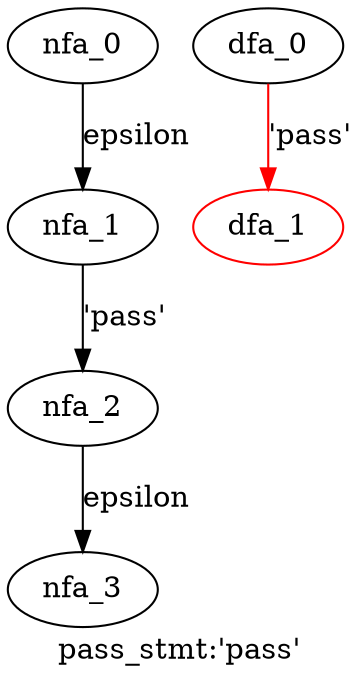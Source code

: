 digraph pass_stmt {
 graph[label="pass_stmt:'pass'"]
 subgraph pass_stmt_nfa {
  nfa_0->nfa_1[label="epsilon"]
  nfa_1->nfa_2[label="'pass'"]
  nfa_2->nfa_3[label="epsilon"]
  }
 subgraph pass_stmt_dfa {
  dfa_0->dfa_1[label="'pass'",color=red]
  dfa_1[color=red]
  }
}
